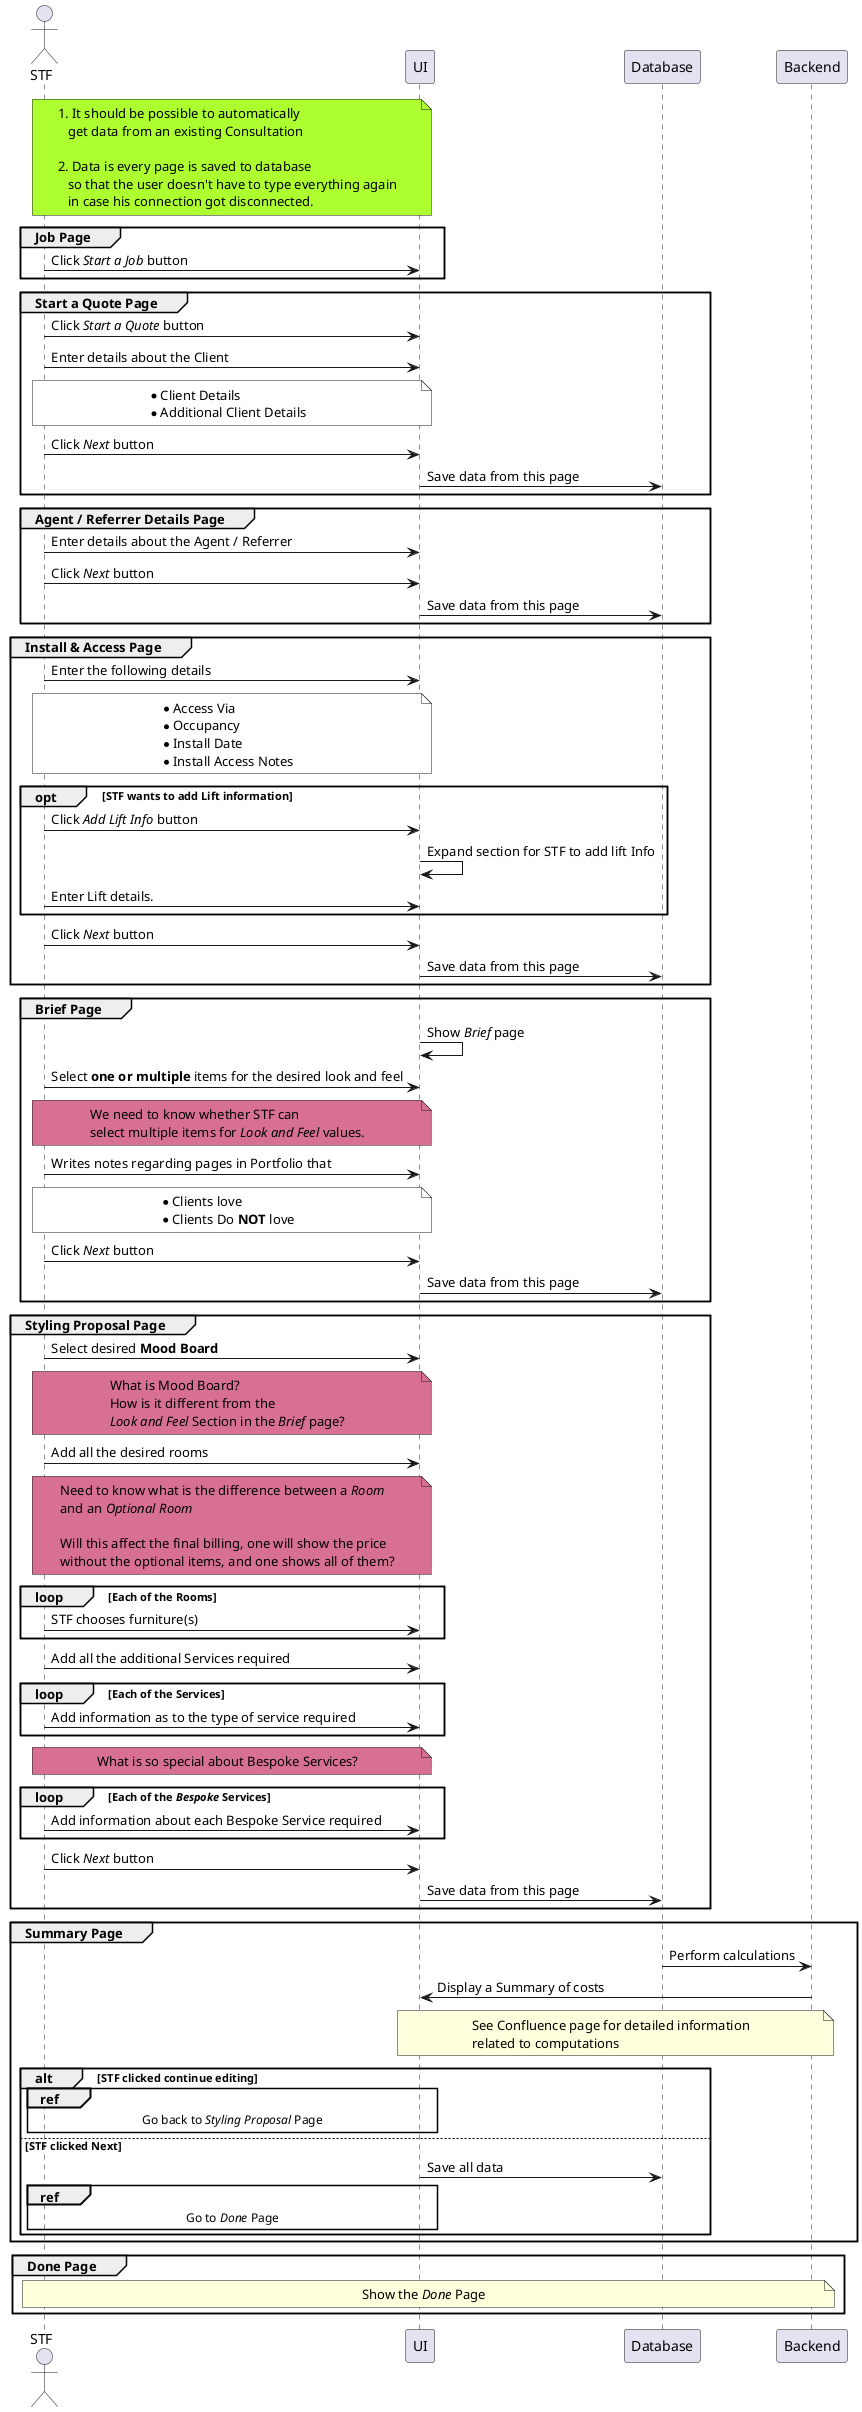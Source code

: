 ' STF creates Quotes without first creating a consultation

@startuml

    actor "STF" as STF

    note over STF, UI #GreenYellow
        1. It should be possible to automatically
           get data from an existing Consultation

        2. Data is every page is saved to database
           so that the user doesn't have to type everything again
           in case his connection got disconnected.
    end note

    group Job Page 
        STF  -> UI: Click //Start a Job// button
    end group
    
    group Start a Quote Page
        STF -> UI: Click //Start a Quote// button
        STF -> UI: Enter details about the Client

        note over STF, UI #White
            * Client Details
            * Additional Client Details
        end note

        STF -> UI: Click //Next// button
        UI -> Database: Save data from this page
    end group

    group Agent / Referrer Details Page
        STF -> UI: Enter details about the Agent / Referrer
        STF -> UI: Click //Next// button
        UI -> Database: Save data from this page
    end group

    group Install & Access Page
        STF -> UI: Enter the following details
        note over STF, UI #White
            * Access Via
            * Occupancy 
            * Install Date
            * Install Access Notes
        end note

        opt STF wants to add Lift information
            STF -> UI: Click //Add Lift Info// button 
            UI -> UI: Expand section for STF to add lift Info
            STF -> UI: Enter Lift details.
        end

        STF -> UI: Click //Next// button
        UI -> Database: Save data from this page
    end group

    group Brief Page
        UI -> UI: Show //Brief// page
        STF -> UI: Select **one or multiple** items for the desired look and feel

        note over STF, UI #PaleVioletRed
            We need to know whether STF can
            select multiple items for //Look and Feel// values.
        end note
        
        STF -> UI: Writes notes regarding pages in Portfolio that
        note over STF, UI #White
            * Clients love
            * Clients Do **NOT** love
        end note

        STF -> UI: Click //Next// button
        UI -> Database: Save data from this page
    end group

    group Styling Proposal Page
        STF -> UI: Select desired **Mood Board**

        note over STF, UI #PaleVioletRed
            What is Mood Board?
            How is it different from the
            //Look and Feel// Section in the //Brief// page?
        end note

        STF -> UI: Add all the desired rooms

        note over STF, UI #PaleVioletRed
            Need to know what is the difference between a //Room// 
            and an //Optional Room//

            Will this affect the final billing, one will show the price 
            without the optional items, and one shows all of them?
        end note

        loop Each of the Rooms
            STF -> UI: STF chooses furniture(s)
        end

        STF -> UI: Add all the additional Services required

        loop Each of the Services
            STF -> UI: Add information as to the type of service required
        end

        note over STF, UI #PaleVioletRed
            What is so special about Bespoke Services?
        end note

        loop Each of the //Bespoke// Services
            STF -> UI: Add information about each Bespoke Service required
        end note

        STF -> UI: Click //Next// button
        UI -> Database: Save data from this page
    end group

    group Summary Page
        Database -> Backend: Perform calculations
        Backend -> UI: Display a Summary of costs

        note over UI, Backend
            See Confluence page for detailed information
            related to computations
        end note

        alt STF clicked continue editing
            ref over STF, UI
                Go back to //Styling Proposal// Page
            end ref
        else STF clicked Next
            UI -> Database: Save all data
            ref over STF, UI
                Go to //Done// Page
            end ref
        end
    end group
    
    group Done Page
        note over STF, Backend
            Show the //Done// Page
        end note
    end group

@enduml